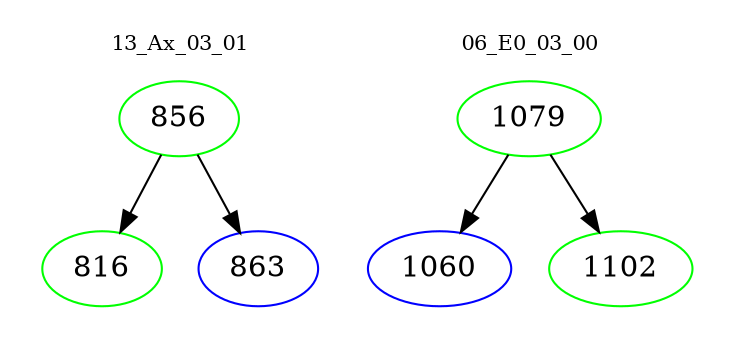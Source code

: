 digraph{
subgraph cluster_0 {
color = white
label = "13_Ax_03_01";
fontsize=10;
T0_856 [label="856", color="green"]
T0_856 -> T0_816 [color="black"]
T0_816 [label="816", color="green"]
T0_856 -> T0_863 [color="black"]
T0_863 [label="863", color="blue"]
}
subgraph cluster_1 {
color = white
label = "06_E0_03_00";
fontsize=10;
T1_1079 [label="1079", color="green"]
T1_1079 -> T1_1060 [color="black"]
T1_1060 [label="1060", color="blue"]
T1_1079 -> T1_1102 [color="black"]
T1_1102 [label="1102", color="green"]
}
}
